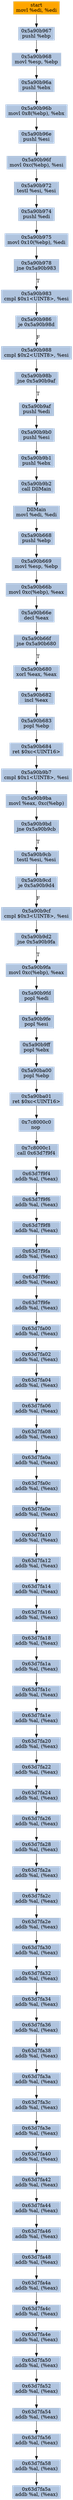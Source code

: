 digraph G {
node[shape=rectangle,style=filled,fillcolor=lightsteelblue,color=lightsteelblue]
bgcolor="transparent"
a0x5a90b965movl_edi_edi[label="start\nmovl %edi, %edi",color="lightgrey",fillcolor="orange"];
a0x5a90b967pushl_ebp[label="0x5a90b967\npushl %ebp"];
a0x5a90b968movl_esp_ebp[label="0x5a90b968\nmovl %esp, %ebp"];
a0x5a90b96apushl_ebx[label="0x5a90b96a\npushl %ebx"];
a0x5a90b96bmovl_0x8ebp__ebx[label="0x5a90b96b\nmovl 0x8(%ebp), %ebx"];
a0x5a90b96epushl_esi[label="0x5a90b96e\npushl %esi"];
a0x5a90b96fmovl_0xcebp__esi[label="0x5a90b96f\nmovl 0xc(%ebp), %esi"];
a0x5a90b972testl_esi_esi[label="0x5a90b972\ntestl %esi, %esi"];
a0x5a90b974pushl_edi[label="0x5a90b974\npushl %edi"];
a0x5a90b975movl_0x10ebp__edi[label="0x5a90b975\nmovl 0x10(%ebp), %edi"];
a0x5a90b978jne_0x5a90b983[label="0x5a90b978\njne 0x5a90b983"];
a0x5a90b983cmpl_0x1UINT8_esi[label="0x5a90b983\ncmpl $0x1<UINT8>, %esi"];
a0x5a90b986je_0x5a90b98d[label="0x5a90b986\nje 0x5a90b98d"];
a0x5a90b988cmpl_0x2UINT8_esi[label="0x5a90b988\ncmpl $0x2<UINT8>, %esi"];
a0x5a90b98bjne_0x5a90b9af[label="0x5a90b98b\njne 0x5a90b9af"];
a0x5a90b9afpushl_edi[label="0x5a90b9af\npushl %edi"];
a0x5a90b9b0pushl_esi[label="0x5a90b9b0\npushl %esi"];
a0x5a90b9b1pushl_ebx[label="0x5a90b9b1\npushl %ebx"];
a0x5a90b9b2call_DllMain[label="0x5a90b9b2\ncall DllMain"];
a0x5a90b666movl_edi_edi[label="DllMain\nmovl %edi, %edi"];
a0x5a90b668pushl_ebp[label="0x5a90b668\npushl %ebp"];
a0x5a90b669movl_esp_ebp[label="0x5a90b669\nmovl %esp, %ebp"];
a0x5a90b66bmovl_0xcebp__eax[label="0x5a90b66b\nmovl 0xc(%ebp), %eax"];
a0x5a90b66edecl_eax[label="0x5a90b66e\ndecl %eax"];
a0x5a90b66fjne_0x5a90b680[label="0x5a90b66f\njne 0x5a90b680"];
a0x5a90b680xorl_eax_eax[label="0x5a90b680\nxorl %eax, %eax"];
a0x5a90b682incl_eax[label="0x5a90b682\nincl %eax"];
a0x5a90b683popl_ebp[label="0x5a90b683\npopl %ebp"];
a0x5a90b684ret_0xcUINT16[label="0x5a90b684\nret $0xc<UINT16>"];
a0x5a90b9b7cmpl_0x1UINT8_esi[label="0x5a90b9b7\ncmpl $0x1<UINT8>, %esi"];
a0x5a90b9bamovl_eax_0xcebp_[label="0x5a90b9ba\nmovl %eax, 0xc(%ebp)"];
a0x5a90b9bdjne_0x5a90b9cb[label="0x5a90b9bd\njne 0x5a90b9cb"];
a0x5a90b9cbtestl_esi_esi[label="0x5a90b9cb\ntestl %esi, %esi"];
a0x5a90b9cdje_0x5a90b9d4[label="0x5a90b9cd\nje 0x5a90b9d4"];
a0x5a90b9cfcmpl_0x3UINT8_esi[label="0x5a90b9cf\ncmpl $0x3<UINT8>, %esi"];
a0x5a90b9d2jne_0x5a90b9fa[label="0x5a90b9d2\njne 0x5a90b9fa"];
a0x5a90b9famovl_0xcebp__eax[label="0x5a90b9fa\nmovl 0xc(%ebp), %eax"];
a0x5a90b9fdpopl_edi[label="0x5a90b9fd\npopl %edi"];
a0x5a90b9fepopl_esi[label="0x5a90b9fe\npopl %esi"];
a0x5a90b9ffpopl_ebx[label="0x5a90b9ff\npopl %ebx"];
a0x5a90ba00popl_ebp[label="0x5a90ba00\npopl %ebp"];
a0x5a90ba01ret_0xcUINT16[label="0x5a90ba01\nret $0xc<UINT16>"];
a0x7c8000c0nop_[label="0x7c8000c0\nnop "];
a0x7c8000c1call_0x63d7f9f4[label="0x7c8000c1\ncall 0x63d7f9f4"];
a0x63d7f9f4addb_al_eax_[label="0x63d7f9f4\naddb %al, (%eax)"];
a0x63d7f9f6addb_al_eax_[label="0x63d7f9f6\naddb %al, (%eax)"];
a0x63d7f9f8addb_al_eax_[label="0x63d7f9f8\naddb %al, (%eax)"];
a0x63d7f9faaddb_al_eax_[label="0x63d7f9fa\naddb %al, (%eax)"];
a0x63d7f9fcaddb_al_eax_[label="0x63d7f9fc\naddb %al, (%eax)"];
a0x63d7f9feaddb_al_eax_[label="0x63d7f9fe\naddb %al, (%eax)"];
a0x63d7fa00addb_al_eax_[label="0x63d7fa00\naddb %al, (%eax)"];
a0x63d7fa02addb_al_eax_[label="0x63d7fa02\naddb %al, (%eax)"];
a0x63d7fa04addb_al_eax_[label="0x63d7fa04\naddb %al, (%eax)"];
a0x63d7fa06addb_al_eax_[label="0x63d7fa06\naddb %al, (%eax)"];
a0x63d7fa08addb_al_eax_[label="0x63d7fa08\naddb %al, (%eax)"];
a0x63d7fa0aaddb_al_eax_[label="0x63d7fa0a\naddb %al, (%eax)"];
a0x63d7fa0caddb_al_eax_[label="0x63d7fa0c\naddb %al, (%eax)"];
a0x63d7fa0eaddb_al_eax_[label="0x63d7fa0e\naddb %al, (%eax)"];
a0x63d7fa10addb_al_eax_[label="0x63d7fa10\naddb %al, (%eax)"];
a0x63d7fa12addb_al_eax_[label="0x63d7fa12\naddb %al, (%eax)"];
a0x63d7fa14addb_al_eax_[label="0x63d7fa14\naddb %al, (%eax)"];
a0x63d7fa16addb_al_eax_[label="0x63d7fa16\naddb %al, (%eax)"];
a0x63d7fa18addb_al_eax_[label="0x63d7fa18\naddb %al, (%eax)"];
a0x63d7fa1aaddb_al_eax_[label="0x63d7fa1a\naddb %al, (%eax)"];
a0x63d7fa1caddb_al_eax_[label="0x63d7fa1c\naddb %al, (%eax)"];
a0x63d7fa1eaddb_al_eax_[label="0x63d7fa1e\naddb %al, (%eax)"];
a0x63d7fa20addb_al_eax_[label="0x63d7fa20\naddb %al, (%eax)"];
a0x63d7fa22addb_al_eax_[label="0x63d7fa22\naddb %al, (%eax)"];
a0x63d7fa24addb_al_eax_[label="0x63d7fa24\naddb %al, (%eax)"];
a0x63d7fa26addb_al_eax_[label="0x63d7fa26\naddb %al, (%eax)"];
a0x63d7fa28addb_al_eax_[label="0x63d7fa28\naddb %al, (%eax)"];
a0x63d7fa2aaddb_al_eax_[label="0x63d7fa2a\naddb %al, (%eax)"];
a0x63d7fa2caddb_al_eax_[label="0x63d7fa2c\naddb %al, (%eax)"];
a0x63d7fa2eaddb_al_eax_[label="0x63d7fa2e\naddb %al, (%eax)"];
a0x63d7fa30addb_al_eax_[label="0x63d7fa30\naddb %al, (%eax)"];
a0x63d7fa32addb_al_eax_[label="0x63d7fa32\naddb %al, (%eax)"];
a0x63d7fa34addb_al_eax_[label="0x63d7fa34\naddb %al, (%eax)"];
a0x63d7fa36addb_al_eax_[label="0x63d7fa36\naddb %al, (%eax)"];
a0x63d7fa38addb_al_eax_[label="0x63d7fa38\naddb %al, (%eax)"];
a0x63d7fa3aaddb_al_eax_[label="0x63d7fa3a\naddb %al, (%eax)"];
a0x63d7fa3caddb_al_eax_[label="0x63d7fa3c\naddb %al, (%eax)"];
a0x63d7fa3eaddb_al_eax_[label="0x63d7fa3e\naddb %al, (%eax)"];
a0x63d7fa40addb_al_eax_[label="0x63d7fa40\naddb %al, (%eax)"];
a0x63d7fa42addb_al_eax_[label="0x63d7fa42\naddb %al, (%eax)"];
a0x63d7fa44addb_al_eax_[label="0x63d7fa44\naddb %al, (%eax)"];
a0x63d7fa46addb_al_eax_[label="0x63d7fa46\naddb %al, (%eax)"];
a0x63d7fa48addb_al_eax_[label="0x63d7fa48\naddb %al, (%eax)"];
a0x63d7fa4aaddb_al_eax_[label="0x63d7fa4a\naddb %al, (%eax)"];
a0x63d7fa4caddb_al_eax_[label="0x63d7fa4c\naddb %al, (%eax)"];
a0x63d7fa4eaddb_al_eax_[label="0x63d7fa4e\naddb %al, (%eax)"];
a0x63d7fa50addb_al_eax_[label="0x63d7fa50\naddb %al, (%eax)"];
a0x63d7fa52addb_al_eax_[label="0x63d7fa52\naddb %al, (%eax)"];
a0x63d7fa54addb_al_eax_[label="0x63d7fa54\naddb %al, (%eax)"];
a0x63d7fa56addb_al_eax_[label="0x63d7fa56\naddb %al, (%eax)"];
a0x63d7fa58addb_al_eax_[label="0x63d7fa58\naddb %al, (%eax)"];
a0x63d7fa5aaddb_al_eax_[label="0x63d7fa5a\naddb %al, (%eax)"];
a0x5a90b965movl_edi_edi -> a0x5a90b967pushl_ebp [color="#000000"];
a0x5a90b967pushl_ebp -> a0x5a90b968movl_esp_ebp [color="#000000"];
a0x5a90b968movl_esp_ebp -> a0x5a90b96apushl_ebx [color="#000000"];
a0x5a90b96apushl_ebx -> a0x5a90b96bmovl_0x8ebp__ebx [color="#000000"];
a0x5a90b96bmovl_0x8ebp__ebx -> a0x5a90b96epushl_esi [color="#000000"];
a0x5a90b96epushl_esi -> a0x5a90b96fmovl_0xcebp__esi [color="#000000"];
a0x5a90b96fmovl_0xcebp__esi -> a0x5a90b972testl_esi_esi [color="#000000"];
a0x5a90b972testl_esi_esi -> a0x5a90b974pushl_edi [color="#000000"];
a0x5a90b974pushl_edi -> a0x5a90b975movl_0x10ebp__edi [color="#000000"];
a0x5a90b975movl_0x10ebp__edi -> a0x5a90b978jne_0x5a90b983 [color="#000000"];
a0x5a90b978jne_0x5a90b983 -> a0x5a90b983cmpl_0x1UINT8_esi [color="#000000",label="T"];
a0x5a90b983cmpl_0x1UINT8_esi -> a0x5a90b986je_0x5a90b98d [color="#000000"];
a0x5a90b986je_0x5a90b98d -> a0x5a90b988cmpl_0x2UINT8_esi [color="#000000",label="F"];
a0x5a90b988cmpl_0x2UINT8_esi -> a0x5a90b98bjne_0x5a90b9af [color="#000000"];
a0x5a90b98bjne_0x5a90b9af -> a0x5a90b9afpushl_edi [color="#000000",label="T"];
a0x5a90b9afpushl_edi -> a0x5a90b9b0pushl_esi [color="#000000"];
a0x5a90b9b0pushl_esi -> a0x5a90b9b1pushl_ebx [color="#000000"];
a0x5a90b9b1pushl_ebx -> a0x5a90b9b2call_DllMain [color="#000000"];
a0x5a90b9b2call_DllMain -> a0x5a90b666movl_edi_edi [color="#000000"];
a0x5a90b666movl_edi_edi -> a0x5a90b668pushl_ebp [color="#000000"];
a0x5a90b668pushl_ebp -> a0x5a90b669movl_esp_ebp [color="#000000"];
a0x5a90b669movl_esp_ebp -> a0x5a90b66bmovl_0xcebp__eax [color="#000000"];
a0x5a90b66bmovl_0xcebp__eax -> a0x5a90b66edecl_eax [color="#000000"];
a0x5a90b66edecl_eax -> a0x5a90b66fjne_0x5a90b680 [color="#000000"];
a0x5a90b66fjne_0x5a90b680 -> a0x5a90b680xorl_eax_eax [color="#000000",label="T"];
a0x5a90b680xorl_eax_eax -> a0x5a90b682incl_eax [color="#000000"];
a0x5a90b682incl_eax -> a0x5a90b683popl_ebp [color="#000000"];
a0x5a90b683popl_ebp -> a0x5a90b684ret_0xcUINT16 [color="#000000"];
a0x5a90b684ret_0xcUINT16 -> a0x5a90b9b7cmpl_0x1UINT8_esi [color="#000000"];
a0x5a90b9b7cmpl_0x1UINT8_esi -> a0x5a90b9bamovl_eax_0xcebp_ [color="#000000"];
a0x5a90b9bamovl_eax_0xcebp_ -> a0x5a90b9bdjne_0x5a90b9cb [color="#000000"];
a0x5a90b9bdjne_0x5a90b9cb -> a0x5a90b9cbtestl_esi_esi [color="#000000",label="T"];
a0x5a90b9cbtestl_esi_esi -> a0x5a90b9cdje_0x5a90b9d4 [color="#000000"];
a0x5a90b9cdje_0x5a90b9d4 -> a0x5a90b9cfcmpl_0x3UINT8_esi [color="#000000",label="F"];
a0x5a90b9cfcmpl_0x3UINT8_esi -> a0x5a90b9d2jne_0x5a90b9fa [color="#000000"];
a0x5a90b9d2jne_0x5a90b9fa -> a0x5a90b9famovl_0xcebp__eax [color="#000000",label="T"];
a0x5a90b9famovl_0xcebp__eax -> a0x5a90b9fdpopl_edi [color="#000000"];
a0x5a90b9fdpopl_edi -> a0x5a90b9fepopl_esi [color="#000000"];
a0x5a90b9fepopl_esi -> a0x5a90b9ffpopl_ebx [color="#000000"];
a0x5a90b9ffpopl_ebx -> a0x5a90ba00popl_ebp [color="#000000"];
a0x5a90ba00popl_ebp -> a0x5a90ba01ret_0xcUINT16 [color="#000000"];
a0x5a90ba01ret_0xcUINT16 -> a0x7c8000c0nop_ [color="#000000"];
a0x7c8000c0nop_ -> a0x7c8000c1call_0x63d7f9f4 [color="#000000"];
a0x7c8000c1call_0x63d7f9f4 -> a0x63d7f9f4addb_al_eax_ [color="#000000"];
a0x63d7f9f4addb_al_eax_ -> a0x63d7f9f6addb_al_eax_ [color="#000000"];
a0x63d7f9f6addb_al_eax_ -> a0x63d7f9f8addb_al_eax_ [color="#000000"];
a0x63d7f9f8addb_al_eax_ -> a0x63d7f9faaddb_al_eax_ [color="#000000"];
a0x63d7f9faaddb_al_eax_ -> a0x63d7f9fcaddb_al_eax_ [color="#000000"];
a0x63d7f9fcaddb_al_eax_ -> a0x63d7f9feaddb_al_eax_ [color="#000000"];
a0x63d7f9feaddb_al_eax_ -> a0x63d7fa00addb_al_eax_ [color="#000000"];
a0x63d7fa00addb_al_eax_ -> a0x63d7fa02addb_al_eax_ [color="#000000"];
a0x63d7fa02addb_al_eax_ -> a0x63d7fa04addb_al_eax_ [color="#000000"];
a0x63d7fa04addb_al_eax_ -> a0x63d7fa06addb_al_eax_ [color="#000000"];
a0x63d7fa06addb_al_eax_ -> a0x63d7fa08addb_al_eax_ [color="#000000"];
a0x63d7fa08addb_al_eax_ -> a0x63d7fa0aaddb_al_eax_ [color="#000000"];
a0x63d7fa0aaddb_al_eax_ -> a0x63d7fa0caddb_al_eax_ [color="#000000"];
a0x63d7fa0caddb_al_eax_ -> a0x63d7fa0eaddb_al_eax_ [color="#000000"];
a0x63d7fa0eaddb_al_eax_ -> a0x63d7fa10addb_al_eax_ [color="#000000"];
a0x63d7fa10addb_al_eax_ -> a0x63d7fa12addb_al_eax_ [color="#000000"];
a0x63d7fa12addb_al_eax_ -> a0x63d7fa14addb_al_eax_ [color="#000000"];
a0x63d7fa14addb_al_eax_ -> a0x63d7fa16addb_al_eax_ [color="#000000"];
a0x63d7fa16addb_al_eax_ -> a0x63d7fa18addb_al_eax_ [color="#000000"];
a0x63d7fa18addb_al_eax_ -> a0x63d7fa1aaddb_al_eax_ [color="#000000"];
a0x63d7fa1aaddb_al_eax_ -> a0x63d7fa1caddb_al_eax_ [color="#000000"];
a0x63d7fa1caddb_al_eax_ -> a0x63d7fa1eaddb_al_eax_ [color="#000000"];
a0x63d7fa1eaddb_al_eax_ -> a0x63d7fa20addb_al_eax_ [color="#000000"];
a0x63d7fa20addb_al_eax_ -> a0x63d7fa22addb_al_eax_ [color="#000000"];
a0x63d7fa22addb_al_eax_ -> a0x63d7fa24addb_al_eax_ [color="#000000"];
a0x63d7fa24addb_al_eax_ -> a0x63d7fa26addb_al_eax_ [color="#000000"];
a0x63d7fa26addb_al_eax_ -> a0x63d7fa28addb_al_eax_ [color="#000000"];
a0x63d7fa28addb_al_eax_ -> a0x63d7fa2aaddb_al_eax_ [color="#000000"];
a0x63d7fa2aaddb_al_eax_ -> a0x63d7fa2caddb_al_eax_ [color="#000000"];
a0x63d7fa2caddb_al_eax_ -> a0x63d7fa2eaddb_al_eax_ [color="#000000"];
a0x63d7fa2eaddb_al_eax_ -> a0x63d7fa30addb_al_eax_ [color="#000000"];
a0x63d7fa30addb_al_eax_ -> a0x63d7fa32addb_al_eax_ [color="#000000"];
a0x63d7fa32addb_al_eax_ -> a0x63d7fa34addb_al_eax_ [color="#000000"];
a0x63d7fa34addb_al_eax_ -> a0x63d7fa36addb_al_eax_ [color="#000000"];
a0x63d7fa36addb_al_eax_ -> a0x63d7fa38addb_al_eax_ [color="#000000"];
a0x63d7fa38addb_al_eax_ -> a0x63d7fa3aaddb_al_eax_ [color="#000000"];
a0x63d7fa3aaddb_al_eax_ -> a0x63d7fa3caddb_al_eax_ [color="#000000"];
a0x63d7fa3caddb_al_eax_ -> a0x63d7fa3eaddb_al_eax_ [color="#000000"];
a0x63d7fa3eaddb_al_eax_ -> a0x63d7fa40addb_al_eax_ [color="#000000"];
a0x63d7fa40addb_al_eax_ -> a0x63d7fa42addb_al_eax_ [color="#000000"];
a0x63d7fa42addb_al_eax_ -> a0x63d7fa44addb_al_eax_ [color="#000000"];
a0x63d7fa44addb_al_eax_ -> a0x63d7fa46addb_al_eax_ [color="#000000"];
a0x63d7fa46addb_al_eax_ -> a0x63d7fa48addb_al_eax_ [color="#000000"];
a0x63d7fa48addb_al_eax_ -> a0x63d7fa4aaddb_al_eax_ [color="#000000"];
a0x63d7fa4aaddb_al_eax_ -> a0x63d7fa4caddb_al_eax_ [color="#000000"];
a0x63d7fa4caddb_al_eax_ -> a0x63d7fa4eaddb_al_eax_ [color="#000000"];
a0x63d7fa4eaddb_al_eax_ -> a0x63d7fa50addb_al_eax_ [color="#000000"];
a0x63d7fa50addb_al_eax_ -> a0x63d7fa52addb_al_eax_ [color="#000000"];
a0x63d7fa52addb_al_eax_ -> a0x63d7fa54addb_al_eax_ [color="#000000"];
a0x63d7fa54addb_al_eax_ -> a0x63d7fa56addb_al_eax_ [color="#000000"];
a0x63d7fa56addb_al_eax_ -> a0x63d7fa58addb_al_eax_ [color="#000000"];
a0x63d7fa58addb_al_eax_ -> a0x63d7fa5aaddb_al_eax_ [color="#000000"];
}
